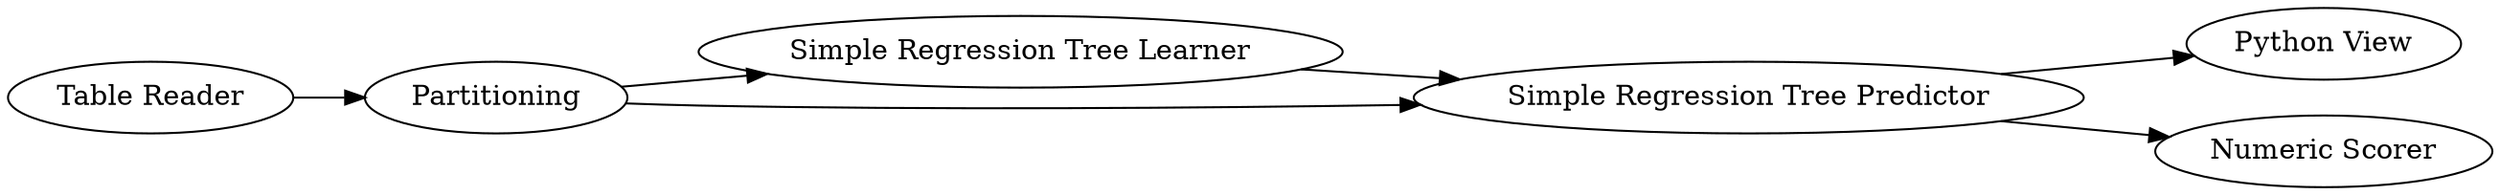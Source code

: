 digraph {
	54 -> 59
	62 -> 54
	60 -> 53
	59 -> 60
	54 -> 60
	60 -> 61
	62 [label="Table Reader"]
	53 [label="Python View"]
	61 [label="Numeric Scorer"]
	54 [label=Partitioning]
	60 [label="Simple Regression Tree Predictor"]
	59 [label="Simple Regression Tree Learner"]
	rankdir=LR
}
